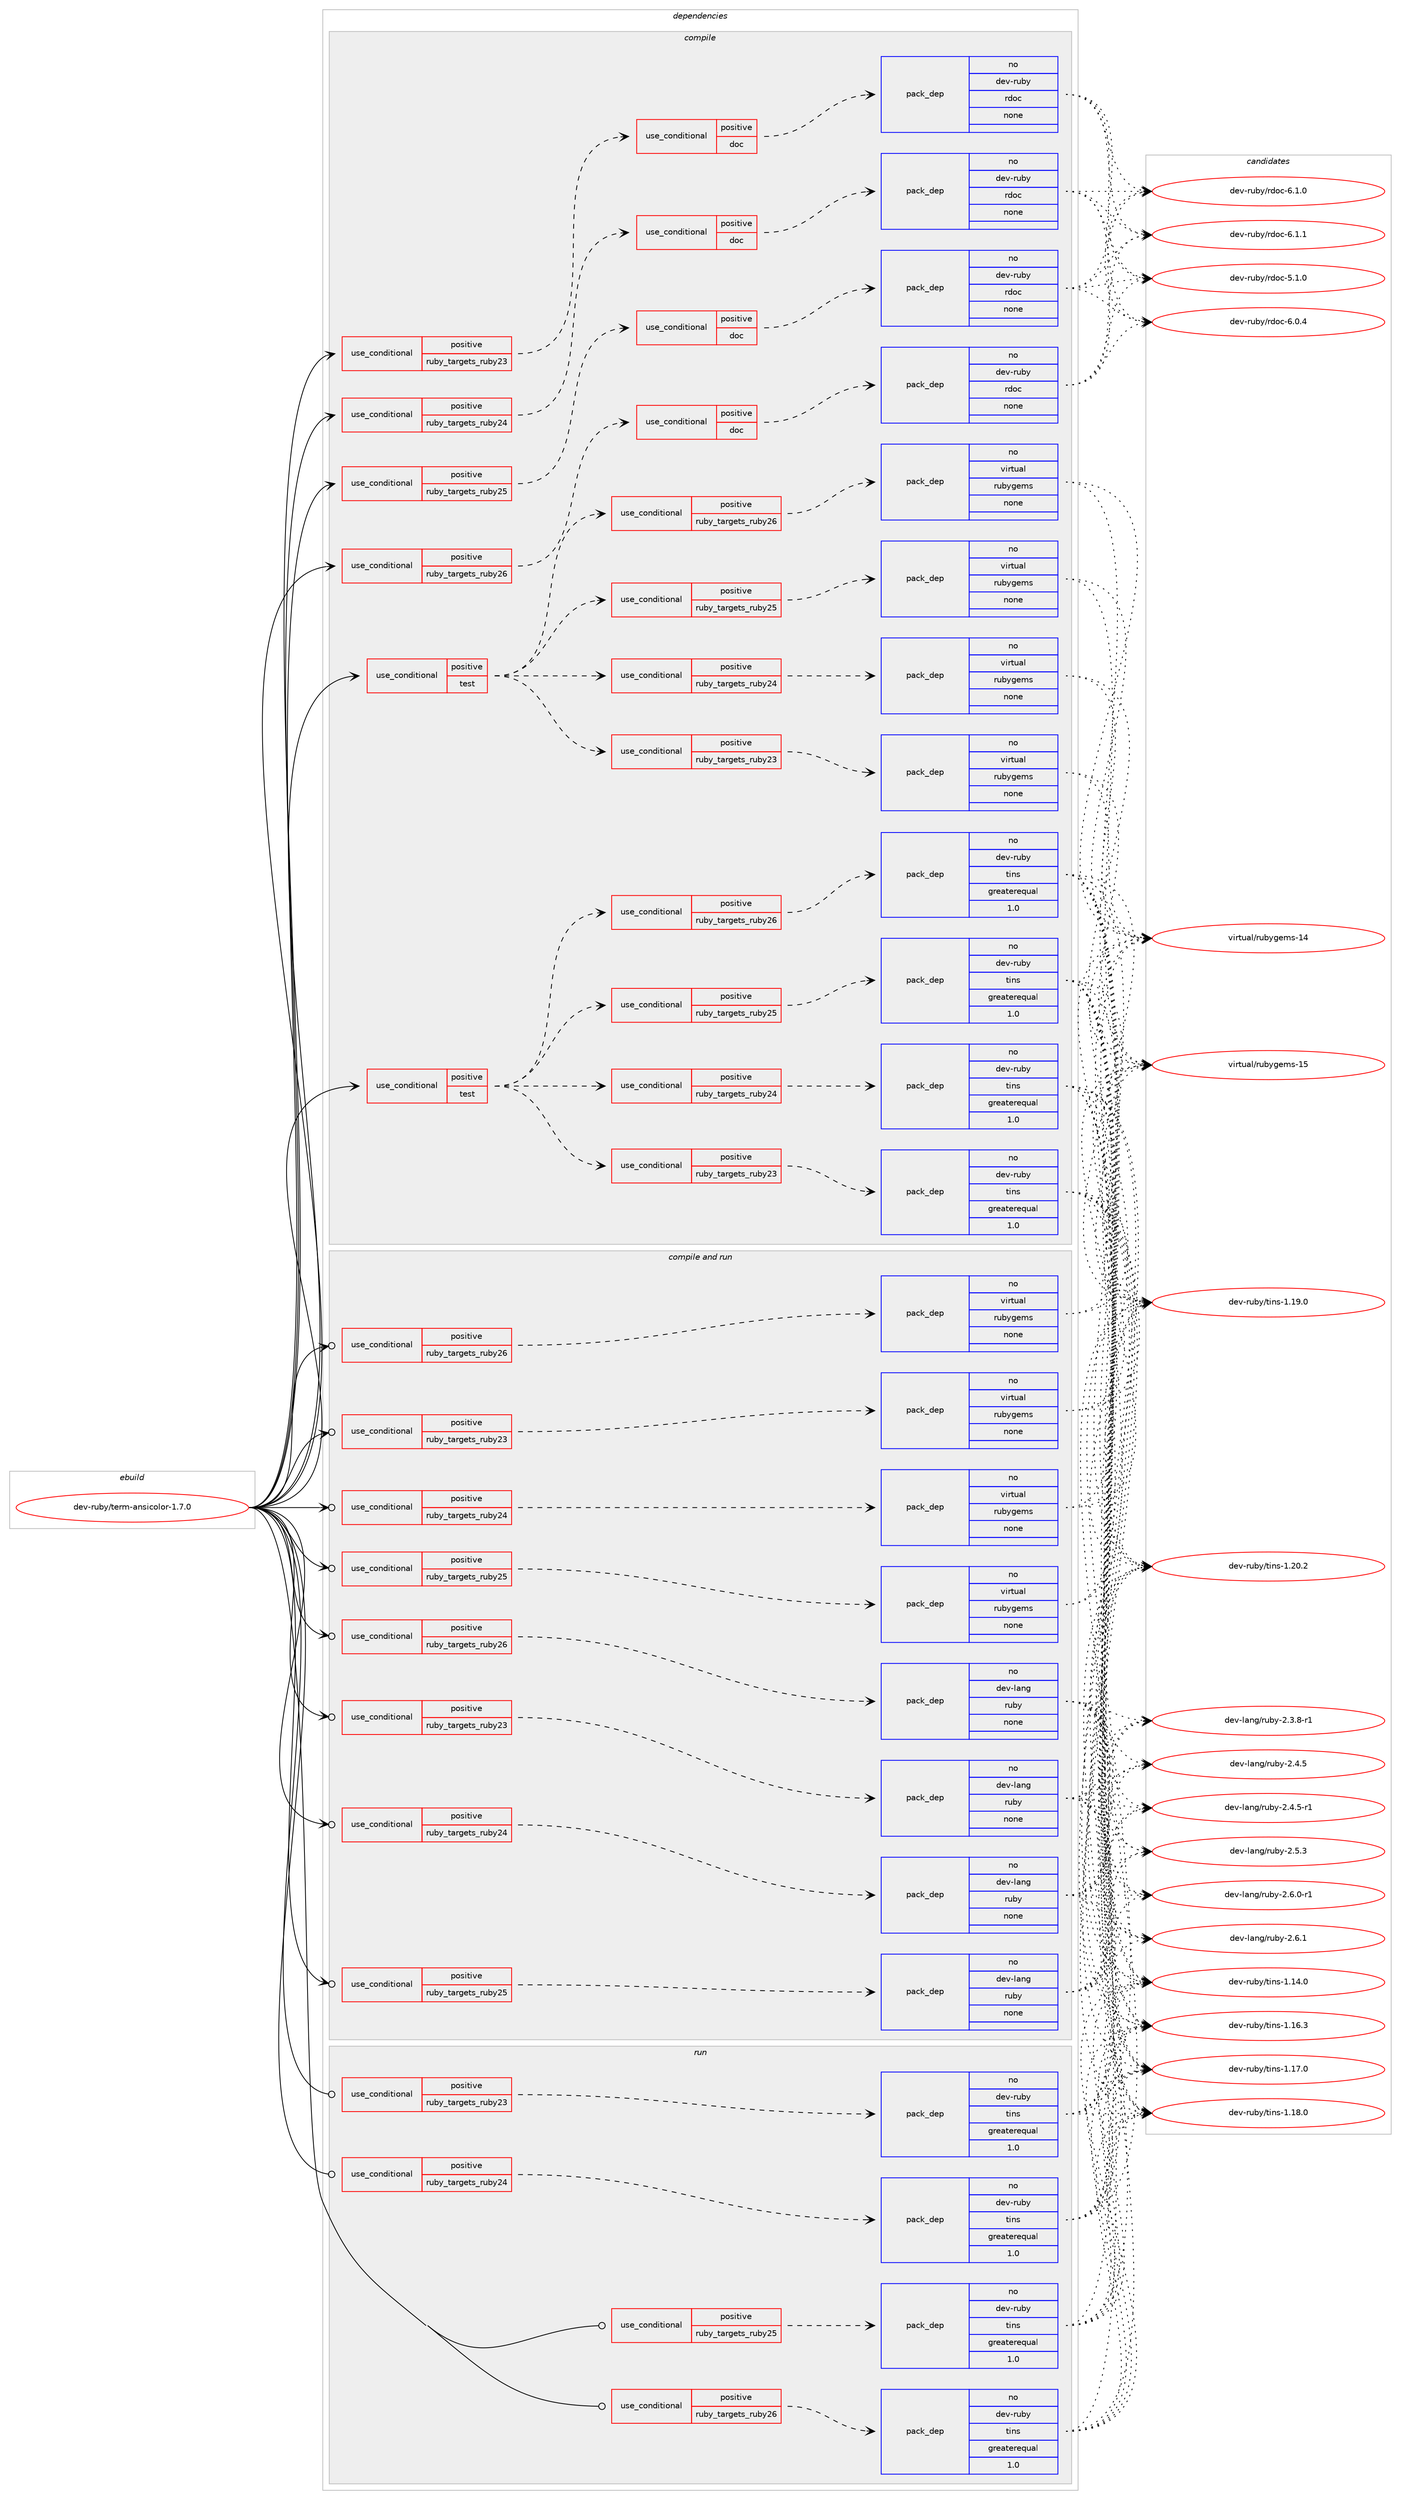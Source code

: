 digraph prolog {

# *************
# Graph options
# *************

newrank=true;
concentrate=true;
compound=true;
graph [rankdir=LR,fontname=Helvetica,fontsize=10,ranksep=1.5];#, ranksep=2.5, nodesep=0.2];
edge  [arrowhead=vee];
node  [fontname=Helvetica,fontsize=10];

# **********
# The ebuild
# **********

subgraph cluster_leftcol {
color=gray;
rank=same;
label=<<i>ebuild</i>>;
id [label="dev-ruby/term-ansicolor-1.7.0", color=red, width=4, href="../dev-ruby/term-ansicolor-1.7.0.svg"];
}

# ****************
# The dependencies
# ****************

subgraph cluster_midcol {
color=gray;
label=<<i>dependencies</i>>;
subgraph cluster_compile {
fillcolor="#eeeeee";
style=filled;
label=<<i>compile</i>>;
subgraph cond419748 {
dependency1532462 [label=<<TABLE BORDER="0" CELLBORDER="1" CELLSPACING="0" CELLPADDING="4"><TR><TD ROWSPAN="3" CELLPADDING="10">use_conditional</TD></TR><TR><TD>positive</TD></TR><TR><TD>ruby_targets_ruby23</TD></TR></TABLE>>, shape=none, color=red];
subgraph cond419749 {
dependency1532463 [label=<<TABLE BORDER="0" CELLBORDER="1" CELLSPACING="0" CELLPADDING="4"><TR><TD ROWSPAN="3" CELLPADDING="10">use_conditional</TD></TR><TR><TD>positive</TD></TR><TR><TD>doc</TD></TR></TABLE>>, shape=none, color=red];
subgraph pack1089198 {
dependency1532464 [label=<<TABLE BORDER="0" CELLBORDER="1" CELLSPACING="0" CELLPADDING="4" WIDTH="220"><TR><TD ROWSPAN="6" CELLPADDING="30">pack_dep</TD></TR><TR><TD WIDTH="110">no</TD></TR><TR><TD>dev-ruby</TD></TR><TR><TD>rdoc</TD></TR><TR><TD>none</TD></TR><TR><TD></TD></TR></TABLE>>, shape=none, color=blue];
}
dependency1532463:e -> dependency1532464:w [weight=20,style="dashed",arrowhead="vee"];
}
dependency1532462:e -> dependency1532463:w [weight=20,style="dashed",arrowhead="vee"];
}
id:e -> dependency1532462:w [weight=20,style="solid",arrowhead="vee"];
subgraph cond419750 {
dependency1532465 [label=<<TABLE BORDER="0" CELLBORDER="1" CELLSPACING="0" CELLPADDING="4"><TR><TD ROWSPAN="3" CELLPADDING="10">use_conditional</TD></TR><TR><TD>positive</TD></TR><TR><TD>ruby_targets_ruby24</TD></TR></TABLE>>, shape=none, color=red];
subgraph cond419751 {
dependency1532466 [label=<<TABLE BORDER="0" CELLBORDER="1" CELLSPACING="0" CELLPADDING="4"><TR><TD ROWSPAN="3" CELLPADDING="10">use_conditional</TD></TR><TR><TD>positive</TD></TR><TR><TD>doc</TD></TR></TABLE>>, shape=none, color=red];
subgraph pack1089199 {
dependency1532467 [label=<<TABLE BORDER="0" CELLBORDER="1" CELLSPACING="0" CELLPADDING="4" WIDTH="220"><TR><TD ROWSPAN="6" CELLPADDING="30">pack_dep</TD></TR><TR><TD WIDTH="110">no</TD></TR><TR><TD>dev-ruby</TD></TR><TR><TD>rdoc</TD></TR><TR><TD>none</TD></TR><TR><TD></TD></TR></TABLE>>, shape=none, color=blue];
}
dependency1532466:e -> dependency1532467:w [weight=20,style="dashed",arrowhead="vee"];
}
dependency1532465:e -> dependency1532466:w [weight=20,style="dashed",arrowhead="vee"];
}
id:e -> dependency1532465:w [weight=20,style="solid",arrowhead="vee"];
subgraph cond419752 {
dependency1532468 [label=<<TABLE BORDER="0" CELLBORDER="1" CELLSPACING="0" CELLPADDING="4"><TR><TD ROWSPAN="3" CELLPADDING="10">use_conditional</TD></TR><TR><TD>positive</TD></TR><TR><TD>ruby_targets_ruby25</TD></TR></TABLE>>, shape=none, color=red];
subgraph cond419753 {
dependency1532469 [label=<<TABLE BORDER="0" CELLBORDER="1" CELLSPACING="0" CELLPADDING="4"><TR><TD ROWSPAN="3" CELLPADDING="10">use_conditional</TD></TR><TR><TD>positive</TD></TR><TR><TD>doc</TD></TR></TABLE>>, shape=none, color=red];
subgraph pack1089200 {
dependency1532470 [label=<<TABLE BORDER="0" CELLBORDER="1" CELLSPACING="0" CELLPADDING="4" WIDTH="220"><TR><TD ROWSPAN="6" CELLPADDING="30">pack_dep</TD></TR><TR><TD WIDTH="110">no</TD></TR><TR><TD>dev-ruby</TD></TR><TR><TD>rdoc</TD></TR><TR><TD>none</TD></TR><TR><TD></TD></TR></TABLE>>, shape=none, color=blue];
}
dependency1532469:e -> dependency1532470:w [weight=20,style="dashed",arrowhead="vee"];
}
dependency1532468:e -> dependency1532469:w [weight=20,style="dashed",arrowhead="vee"];
}
id:e -> dependency1532468:w [weight=20,style="solid",arrowhead="vee"];
subgraph cond419754 {
dependency1532471 [label=<<TABLE BORDER="0" CELLBORDER="1" CELLSPACING="0" CELLPADDING="4"><TR><TD ROWSPAN="3" CELLPADDING="10">use_conditional</TD></TR><TR><TD>positive</TD></TR><TR><TD>ruby_targets_ruby26</TD></TR></TABLE>>, shape=none, color=red];
subgraph cond419755 {
dependency1532472 [label=<<TABLE BORDER="0" CELLBORDER="1" CELLSPACING="0" CELLPADDING="4"><TR><TD ROWSPAN="3" CELLPADDING="10">use_conditional</TD></TR><TR><TD>positive</TD></TR><TR><TD>doc</TD></TR></TABLE>>, shape=none, color=red];
subgraph pack1089201 {
dependency1532473 [label=<<TABLE BORDER="0" CELLBORDER="1" CELLSPACING="0" CELLPADDING="4" WIDTH="220"><TR><TD ROWSPAN="6" CELLPADDING="30">pack_dep</TD></TR><TR><TD WIDTH="110">no</TD></TR><TR><TD>dev-ruby</TD></TR><TR><TD>rdoc</TD></TR><TR><TD>none</TD></TR><TR><TD></TD></TR></TABLE>>, shape=none, color=blue];
}
dependency1532472:e -> dependency1532473:w [weight=20,style="dashed",arrowhead="vee"];
}
dependency1532471:e -> dependency1532472:w [weight=20,style="dashed",arrowhead="vee"];
}
id:e -> dependency1532471:w [weight=20,style="solid",arrowhead="vee"];
subgraph cond419756 {
dependency1532474 [label=<<TABLE BORDER="0" CELLBORDER="1" CELLSPACING="0" CELLPADDING="4"><TR><TD ROWSPAN="3" CELLPADDING="10">use_conditional</TD></TR><TR><TD>positive</TD></TR><TR><TD>test</TD></TR></TABLE>>, shape=none, color=red];
subgraph cond419757 {
dependency1532475 [label=<<TABLE BORDER="0" CELLBORDER="1" CELLSPACING="0" CELLPADDING="4"><TR><TD ROWSPAN="3" CELLPADDING="10">use_conditional</TD></TR><TR><TD>positive</TD></TR><TR><TD>ruby_targets_ruby23</TD></TR></TABLE>>, shape=none, color=red];
subgraph pack1089202 {
dependency1532476 [label=<<TABLE BORDER="0" CELLBORDER="1" CELLSPACING="0" CELLPADDING="4" WIDTH="220"><TR><TD ROWSPAN="6" CELLPADDING="30">pack_dep</TD></TR><TR><TD WIDTH="110">no</TD></TR><TR><TD>dev-ruby</TD></TR><TR><TD>tins</TD></TR><TR><TD>greaterequal</TD></TR><TR><TD>1.0</TD></TR></TABLE>>, shape=none, color=blue];
}
dependency1532475:e -> dependency1532476:w [weight=20,style="dashed",arrowhead="vee"];
}
dependency1532474:e -> dependency1532475:w [weight=20,style="dashed",arrowhead="vee"];
subgraph cond419758 {
dependency1532477 [label=<<TABLE BORDER="0" CELLBORDER="1" CELLSPACING="0" CELLPADDING="4"><TR><TD ROWSPAN="3" CELLPADDING="10">use_conditional</TD></TR><TR><TD>positive</TD></TR><TR><TD>ruby_targets_ruby24</TD></TR></TABLE>>, shape=none, color=red];
subgraph pack1089203 {
dependency1532478 [label=<<TABLE BORDER="0" CELLBORDER="1" CELLSPACING="0" CELLPADDING="4" WIDTH="220"><TR><TD ROWSPAN="6" CELLPADDING="30">pack_dep</TD></TR><TR><TD WIDTH="110">no</TD></TR><TR><TD>dev-ruby</TD></TR><TR><TD>tins</TD></TR><TR><TD>greaterequal</TD></TR><TR><TD>1.0</TD></TR></TABLE>>, shape=none, color=blue];
}
dependency1532477:e -> dependency1532478:w [weight=20,style="dashed",arrowhead="vee"];
}
dependency1532474:e -> dependency1532477:w [weight=20,style="dashed",arrowhead="vee"];
subgraph cond419759 {
dependency1532479 [label=<<TABLE BORDER="0" CELLBORDER="1" CELLSPACING="0" CELLPADDING="4"><TR><TD ROWSPAN="3" CELLPADDING="10">use_conditional</TD></TR><TR><TD>positive</TD></TR><TR><TD>ruby_targets_ruby25</TD></TR></TABLE>>, shape=none, color=red];
subgraph pack1089204 {
dependency1532480 [label=<<TABLE BORDER="0" CELLBORDER="1" CELLSPACING="0" CELLPADDING="4" WIDTH="220"><TR><TD ROWSPAN="6" CELLPADDING="30">pack_dep</TD></TR><TR><TD WIDTH="110">no</TD></TR><TR><TD>dev-ruby</TD></TR><TR><TD>tins</TD></TR><TR><TD>greaterequal</TD></TR><TR><TD>1.0</TD></TR></TABLE>>, shape=none, color=blue];
}
dependency1532479:e -> dependency1532480:w [weight=20,style="dashed",arrowhead="vee"];
}
dependency1532474:e -> dependency1532479:w [weight=20,style="dashed",arrowhead="vee"];
subgraph cond419760 {
dependency1532481 [label=<<TABLE BORDER="0" CELLBORDER="1" CELLSPACING="0" CELLPADDING="4"><TR><TD ROWSPAN="3" CELLPADDING="10">use_conditional</TD></TR><TR><TD>positive</TD></TR><TR><TD>ruby_targets_ruby26</TD></TR></TABLE>>, shape=none, color=red];
subgraph pack1089205 {
dependency1532482 [label=<<TABLE BORDER="0" CELLBORDER="1" CELLSPACING="0" CELLPADDING="4" WIDTH="220"><TR><TD ROWSPAN="6" CELLPADDING="30">pack_dep</TD></TR><TR><TD WIDTH="110">no</TD></TR><TR><TD>dev-ruby</TD></TR><TR><TD>tins</TD></TR><TR><TD>greaterequal</TD></TR><TR><TD>1.0</TD></TR></TABLE>>, shape=none, color=blue];
}
dependency1532481:e -> dependency1532482:w [weight=20,style="dashed",arrowhead="vee"];
}
dependency1532474:e -> dependency1532481:w [weight=20,style="dashed",arrowhead="vee"];
}
id:e -> dependency1532474:w [weight=20,style="solid",arrowhead="vee"];
subgraph cond419761 {
dependency1532483 [label=<<TABLE BORDER="0" CELLBORDER="1" CELLSPACING="0" CELLPADDING="4"><TR><TD ROWSPAN="3" CELLPADDING="10">use_conditional</TD></TR><TR><TD>positive</TD></TR><TR><TD>test</TD></TR></TABLE>>, shape=none, color=red];
subgraph cond419762 {
dependency1532484 [label=<<TABLE BORDER="0" CELLBORDER="1" CELLSPACING="0" CELLPADDING="4"><TR><TD ROWSPAN="3" CELLPADDING="10">use_conditional</TD></TR><TR><TD>positive</TD></TR><TR><TD>ruby_targets_ruby23</TD></TR></TABLE>>, shape=none, color=red];
subgraph pack1089206 {
dependency1532485 [label=<<TABLE BORDER="0" CELLBORDER="1" CELLSPACING="0" CELLPADDING="4" WIDTH="220"><TR><TD ROWSPAN="6" CELLPADDING="30">pack_dep</TD></TR><TR><TD WIDTH="110">no</TD></TR><TR><TD>virtual</TD></TR><TR><TD>rubygems</TD></TR><TR><TD>none</TD></TR><TR><TD></TD></TR></TABLE>>, shape=none, color=blue];
}
dependency1532484:e -> dependency1532485:w [weight=20,style="dashed",arrowhead="vee"];
}
dependency1532483:e -> dependency1532484:w [weight=20,style="dashed",arrowhead="vee"];
subgraph cond419763 {
dependency1532486 [label=<<TABLE BORDER="0" CELLBORDER="1" CELLSPACING="0" CELLPADDING="4"><TR><TD ROWSPAN="3" CELLPADDING="10">use_conditional</TD></TR><TR><TD>positive</TD></TR><TR><TD>ruby_targets_ruby24</TD></TR></TABLE>>, shape=none, color=red];
subgraph pack1089207 {
dependency1532487 [label=<<TABLE BORDER="0" CELLBORDER="1" CELLSPACING="0" CELLPADDING="4" WIDTH="220"><TR><TD ROWSPAN="6" CELLPADDING="30">pack_dep</TD></TR><TR><TD WIDTH="110">no</TD></TR><TR><TD>virtual</TD></TR><TR><TD>rubygems</TD></TR><TR><TD>none</TD></TR><TR><TD></TD></TR></TABLE>>, shape=none, color=blue];
}
dependency1532486:e -> dependency1532487:w [weight=20,style="dashed",arrowhead="vee"];
}
dependency1532483:e -> dependency1532486:w [weight=20,style="dashed",arrowhead="vee"];
subgraph cond419764 {
dependency1532488 [label=<<TABLE BORDER="0" CELLBORDER="1" CELLSPACING="0" CELLPADDING="4"><TR><TD ROWSPAN="3" CELLPADDING="10">use_conditional</TD></TR><TR><TD>positive</TD></TR><TR><TD>ruby_targets_ruby25</TD></TR></TABLE>>, shape=none, color=red];
subgraph pack1089208 {
dependency1532489 [label=<<TABLE BORDER="0" CELLBORDER="1" CELLSPACING="0" CELLPADDING="4" WIDTH="220"><TR><TD ROWSPAN="6" CELLPADDING="30">pack_dep</TD></TR><TR><TD WIDTH="110">no</TD></TR><TR><TD>virtual</TD></TR><TR><TD>rubygems</TD></TR><TR><TD>none</TD></TR><TR><TD></TD></TR></TABLE>>, shape=none, color=blue];
}
dependency1532488:e -> dependency1532489:w [weight=20,style="dashed",arrowhead="vee"];
}
dependency1532483:e -> dependency1532488:w [weight=20,style="dashed",arrowhead="vee"];
subgraph cond419765 {
dependency1532490 [label=<<TABLE BORDER="0" CELLBORDER="1" CELLSPACING="0" CELLPADDING="4"><TR><TD ROWSPAN="3" CELLPADDING="10">use_conditional</TD></TR><TR><TD>positive</TD></TR><TR><TD>ruby_targets_ruby26</TD></TR></TABLE>>, shape=none, color=red];
subgraph pack1089209 {
dependency1532491 [label=<<TABLE BORDER="0" CELLBORDER="1" CELLSPACING="0" CELLPADDING="4" WIDTH="220"><TR><TD ROWSPAN="6" CELLPADDING="30">pack_dep</TD></TR><TR><TD WIDTH="110">no</TD></TR><TR><TD>virtual</TD></TR><TR><TD>rubygems</TD></TR><TR><TD>none</TD></TR><TR><TD></TD></TR></TABLE>>, shape=none, color=blue];
}
dependency1532490:e -> dependency1532491:w [weight=20,style="dashed",arrowhead="vee"];
}
dependency1532483:e -> dependency1532490:w [weight=20,style="dashed",arrowhead="vee"];
}
id:e -> dependency1532483:w [weight=20,style="solid",arrowhead="vee"];
}
subgraph cluster_compileandrun {
fillcolor="#eeeeee";
style=filled;
label=<<i>compile and run</i>>;
subgraph cond419766 {
dependency1532492 [label=<<TABLE BORDER="0" CELLBORDER="1" CELLSPACING="0" CELLPADDING="4"><TR><TD ROWSPAN="3" CELLPADDING="10">use_conditional</TD></TR><TR><TD>positive</TD></TR><TR><TD>ruby_targets_ruby23</TD></TR></TABLE>>, shape=none, color=red];
subgraph pack1089210 {
dependency1532493 [label=<<TABLE BORDER="0" CELLBORDER="1" CELLSPACING="0" CELLPADDING="4" WIDTH="220"><TR><TD ROWSPAN="6" CELLPADDING="30">pack_dep</TD></TR><TR><TD WIDTH="110">no</TD></TR><TR><TD>dev-lang</TD></TR><TR><TD>ruby</TD></TR><TR><TD>none</TD></TR><TR><TD></TD></TR></TABLE>>, shape=none, color=blue];
}
dependency1532492:e -> dependency1532493:w [weight=20,style="dashed",arrowhead="vee"];
}
id:e -> dependency1532492:w [weight=20,style="solid",arrowhead="odotvee"];
subgraph cond419767 {
dependency1532494 [label=<<TABLE BORDER="0" CELLBORDER="1" CELLSPACING="0" CELLPADDING="4"><TR><TD ROWSPAN="3" CELLPADDING="10">use_conditional</TD></TR><TR><TD>positive</TD></TR><TR><TD>ruby_targets_ruby23</TD></TR></TABLE>>, shape=none, color=red];
subgraph pack1089211 {
dependency1532495 [label=<<TABLE BORDER="0" CELLBORDER="1" CELLSPACING="0" CELLPADDING="4" WIDTH="220"><TR><TD ROWSPAN="6" CELLPADDING="30">pack_dep</TD></TR><TR><TD WIDTH="110">no</TD></TR><TR><TD>virtual</TD></TR><TR><TD>rubygems</TD></TR><TR><TD>none</TD></TR><TR><TD></TD></TR></TABLE>>, shape=none, color=blue];
}
dependency1532494:e -> dependency1532495:w [weight=20,style="dashed",arrowhead="vee"];
}
id:e -> dependency1532494:w [weight=20,style="solid",arrowhead="odotvee"];
subgraph cond419768 {
dependency1532496 [label=<<TABLE BORDER="0" CELLBORDER="1" CELLSPACING="0" CELLPADDING="4"><TR><TD ROWSPAN="3" CELLPADDING="10">use_conditional</TD></TR><TR><TD>positive</TD></TR><TR><TD>ruby_targets_ruby24</TD></TR></TABLE>>, shape=none, color=red];
subgraph pack1089212 {
dependency1532497 [label=<<TABLE BORDER="0" CELLBORDER="1" CELLSPACING="0" CELLPADDING="4" WIDTH="220"><TR><TD ROWSPAN="6" CELLPADDING="30">pack_dep</TD></TR><TR><TD WIDTH="110">no</TD></TR><TR><TD>dev-lang</TD></TR><TR><TD>ruby</TD></TR><TR><TD>none</TD></TR><TR><TD></TD></TR></TABLE>>, shape=none, color=blue];
}
dependency1532496:e -> dependency1532497:w [weight=20,style="dashed",arrowhead="vee"];
}
id:e -> dependency1532496:w [weight=20,style="solid",arrowhead="odotvee"];
subgraph cond419769 {
dependency1532498 [label=<<TABLE BORDER="0" CELLBORDER="1" CELLSPACING="0" CELLPADDING="4"><TR><TD ROWSPAN="3" CELLPADDING="10">use_conditional</TD></TR><TR><TD>positive</TD></TR><TR><TD>ruby_targets_ruby24</TD></TR></TABLE>>, shape=none, color=red];
subgraph pack1089213 {
dependency1532499 [label=<<TABLE BORDER="0" CELLBORDER="1" CELLSPACING="0" CELLPADDING="4" WIDTH="220"><TR><TD ROWSPAN="6" CELLPADDING="30">pack_dep</TD></TR><TR><TD WIDTH="110">no</TD></TR><TR><TD>virtual</TD></TR><TR><TD>rubygems</TD></TR><TR><TD>none</TD></TR><TR><TD></TD></TR></TABLE>>, shape=none, color=blue];
}
dependency1532498:e -> dependency1532499:w [weight=20,style="dashed",arrowhead="vee"];
}
id:e -> dependency1532498:w [weight=20,style="solid",arrowhead="odotvee"];
subgraph cond419770 {
dependency1532500 [label=<<TABLE BORDER="0" CELLBORDER="1" CELLSPACING="0" CELLPADDING="4"><TR><TD ROWSPAN="3" CELLPADDING="10">use_conditional</TD></TR><TR><TD>positive</TD></TR><TR><TD>ruby_targets_ruby25</TD></TR></TABLE>>, shape=none, color=red];
subgraph pack1089214 {
dependency1532501 [label=<<TABLE BORDER="0" CELLBORDER="1" CELLSPACING="0" CELLPADDING="4" WIDTH="220"><TR><TD ROWSPAN="6" CELLPADDING="30">pack_dep</TD></TR><TR><TD WIDTH="110">no</TD></TR><TR><TD>dev-lang</TD></TR><TR><TD>ruby</TD></TR><TR><TD>none</TD></TR><TR><TD></TD></TR></TABLE>>, shape=none, color=blue];
}
dependency1532500:e -> dependency1532501:w [weight=20,style="dashed",arrowhead="vee"];
}
id:e -> dependency1532500:w [weight=20,style="solid",arrowhead="odotvee"];
subgraph cond419771 {
dependency1532502 [label=<<TABLE BORDER="0" CELLBORDER="1" CELLSPACING="0" CELLPADDING="4"><TR><TD ROWSPAN="3" CELLPADDING="10">use_conditional</TD></TR><TR><TD>positive</TD></TR><TR><TD>ruby_targets_ruby25</TD></TR></TABLE>>, shape=none, color=red];
subgraph pack1089215 {
dependency1532503 [label=<<TABLE BORDER="0" CELLBORDER="1" CELLSPACING="0" CELLPADDING="4" WIDTH="220"><TR><TD ROWSPAN="6" CELLPADDING="30">pack_dep</TD></TR><TR><TD WIDTH="110">no</TD></TR><TR><TD>virtual</TD></TR><TR><TD>rubygems</TD></TR><TR><TD>none</TD></TR><TR><TD></TD></TR></TABLE>>, shape=none, color=blue];
}
dependency1532502:e -> dependency1532503:w [weight=20,style="dashed",arrowhead="vee"];
}
id:e -> dependency1532502:w [weight=20,style="solid",arrowhead="odotvee"];
subgraph cond419772 {
dependency1532504 [label=<<TABLE BORDER="0" CELLBORDER="1" CELLSPACING="0" CELLPADDING="4"><TR><TD ROWSPAN="3" CELLPADDING="10">use_conditional</TD></TR><TR><TD>positive</TD></TR><TR><TD>ruby_targets_ruby26</TD></TR></TABLE>>, shape=none, color=red];
subgraph pack1089216 {
dependency1532505 [label=<<TABLE BORDER="0" CELLBORDER="1" CELLSPACING="0" CELLPADDING="4" WIDTH="220"><TR><TD ROWSPAN="6" CELLPADDING="30">pack_dep</TD></TR><TR><TD WIDTH="110">no</TD></TR><TR><TD>dev-lang</TD></TR><TR><TD>ruby</TD></TR><TR><TD>none</TD></TR><TR><TD></TD></TR></TABLE>>, shape=none, color=blue];
}
dependency1532504:e -> dependency1532505:w [weight=20,style="dashed",arrowhead="vee"];
}
id:e -> dependency1532504:w [weight=20,style="solid",arrowhead="odotvee"];
subgraph cond419773 {
dependency1532506 [label=<<TABLE BORDER="0" CELLBORDER="1" CELLSPACING="0" CELLPADDING="4"><TR><TD ROWSPAN="3" CELLPADDING="10">use_conditional</TD></TR><TR><TD>positive</TD></TR><TR><TD>ruby_targets_ruby26</TD></TR></TABLE>>, shape=none, color=red];
subgraph pack1089217 {
dependency1532507 [label=<<TABLE BORDER="0" CELLBORDER="1" CELLSPACING="0" CELLPADDING="4" WIDTH="220"><TR><TD ROWSPAN="6" CELLPADDING="30">pack_dep</TD></TR><TR><TD WIDTH="110">no</TD></TR><TR><TD>virtual</TD></TR><TR><TD>rubygems</TD></TR><TR><TD>none</TD></TR><TR><TD></TD></TR></TABLE>>, shape=none, color=blue];
}
dependency1532506:e -> dependency1532507:w [weight=20,style="dashed",arrowhead="vee"];
}
id:e -> dependency1532506:w [weight=20,style="solid",arrowhead="odotvee"];
}
subgraph cluster_run {
fillcolor="#eeeeee";
style=filled;
label=<<i>run</i>>;
subgraph cond419774 {
dependency1532508 [label=<<TABLE BORDER="0" CELLBORDER="1" CELLSPACING="0" CELLPADDING="4"><TR><TD ROWSPAN="3" CELLPADDING="10">use_conditional</TD></TR><TR><TD>positive</TD></TR><TR><TD>ruby_targets_ruby23</TD></TR></TABLE>>, shape=none, color=red];
subgraph pack1089218 {
dependency1532509 [label=<<TABLE BORDER="0" CELLBORDER="1" CELLSPACING="0" CELLPADDING="4" WIDTH="220"><TR><TD ROWSPAN="6" CELLPADDING="30">pack_dep</TD></TR><TR><TD WIDTH="110">no</TD></TR><TR><TD>dev-ruby</TD></TR><TR><TD>tins</TD></TR><TR><TD>greaterequal</TD></TR><TR><TD>1.0</TD></TR></TABLE>>, shape=none, color=blue];
}
dependency1532508:e -> dependency1532509:w [weight=20,style="dashed",arrowhead="vee"];
}
id:e -> dependency1532508:w [weight=20,style="solid",arrowhead="odot"];
subgraph cond419775 {
dependency1532510 [label=<<TABLE BORDER="0" CELLBORDER="1" CELLSPACING="0" CELLPADDING="4"><TR><TD ROWSPAN="3" CELLPADDING="10">use_conditional</TD></TR><TR><TD>positive</TD></TR><TR><TD>ruby_targets_ruby24</TD></TR></TABLE>>, shape=none, color=red];
subgraph pack1089219 {
dependency1532511 [label=<<TABLE BORDER="0" CELLBORDER="1" CELLSPACING="0" CELLPADDING="4" WIDTH="220"><TR><TD ROWSPAN="6" CELLPADDING="30">pack_dep</TD></TR><TR><TD WIDTH="110">no</TD></TR><TR><TD>dev-ruby</TD></TR><TR><TD>tins</TD></TR><TR><TD>greaterequal</TD></TR><TR><TD>1.0</TD></TR></TABLE>>, shape=none, color=blue];
}
dependency1532510:e -> dependency1532511:w [weight=20,style="dashed",arrowhead="vee"];
}
id:e -> dependency1532510:w [weight=20,style="solid",arrowhead="odot"];
subgraph cond419776 {
dependency1532512 [label=<<TABLE BORDER="0" CELLBORDER="1" CELLSPACING="0" CELLPADDING="4"><TR><TD ROWSPAN="3" CELLPADDING="10">use_conditional</TD></TR><TR><TD>positive</TD></TR><TR><TD>ruby_targets_ruby25</TD></TR></TABLE>>, shape=none, color=red];
subgraph pack1089220 {
dependency1532513 [label=<<TABLE BORDER="0" CELLBORDER="1" CELLSPACING="0" CELLPADDING="4" WIDTH="220"><TR><TD ROWSPAN="6" CELLPADDING="30">pack_dep</TD></TR><TR><TD WIDTH="110">no</TD></TR><TR><TD>dev-ruby</TD></TR><TR><TD>tins</TD></TR><TR><TD>greaterequal</TD></TR><TR><TD>1.0</TD></TR></TABLE>>, shape=none, color=blue];
}
dependency1532512:e -> dependency1532513:w [weight=20,style="dashed",arrowhead="vee"];
}
id:e -> dependency1532512:w [weight=20,style="solid",arrowhead="odot"];
subgraph cond419777 {
dependency1532514 [label=<<TABLE BORDER="0" CELLBORDER="1" CELLSPACING="0" CELLPADDING="4"><TR><TD ROWSPAN="3" CELLPADDING="10">use_conditional</TD></TR><TR><TD>positive</TD></TR><TR><TD>ruby_targets_ruby26</TD></TR></TABLE>>, shape=none, color=red];
subgraph pack1089221 {
dependency1532515 [label=<<TABLE BORDER="0" CELLBORDER="1" CELLSPACING="0" CELLPADDING="4" WIDTH="220"><TR><TD ROWSPAN="6" CELLPADDING="30">pack_dep</TD></TR><TR><TD WIDTH="110">no</TD></TR><TR><TD>dev-ruby</TD></TR><TR><TD>tins</TD></TR><TR><TD>greaterequal</TD></TR><TR><TD>1.0</TD></TR></TABLE>>, shape=none, color=blue];
}
dependency1532514:e -> dependency1532515:w [weight=20,style="dashed",arrowhead="vee"];
}
id:e -> dependency1532514:w [weight=20,style="solid",arrowhead="odot"];
}
}

# **************
# The candidates
# **************

subgraph cluster_choices {
rank=same;
color=gray;
label=<<i>candidates</i>>;

subgraph choice1089198 {
color=black;
nodesep=1;
choice10010111845114117981214711410011199455346494648 [label="dev-ruby/rdoc-5.1.0", color=red, width=4,href="../dev-ruby/rdoc-5.1.0.svg"];
choice10010111845114117981214711410011199455446484652 [label="dev-ruby/rdoc-6.0.4", color=red, width=4,href="../dev-ruby/rdoc-6.0.4.svg"];
choice10010111845114117981214711410011199455446494648 [label="dev-ruby/rdoc-6.1.0", color=red, width=4,href="../dev-ruby/rdoc-6.1.0.svg"];
choice10010111845114117981214711410011199455446494649 [label="dev-ruby/rdoc-6.1.1", color=red, width=4,href="../dev-ruby/rdoc-6.1.1.svg"];
dependency1532464:e -> choice10010111845114117981214711410011199455346494648:w [style=dotted,weight="100"];
dependency1532464:e -> choice10010111845114117981214711410011199455446484652:w [style=dotted,weight="100"];
dependency1532464:e -> choice10010111845114117981214711410011199455446494648:w [style=dotted,weight="100"];
dependency1532464:e -> choice10010111845114117981214711410011199455446494649:w [style=dotted,weight="100"];
}
subgraph choice1089199 {
color=black;
nodesep=1;
choice10010111845114117981214711410011199455346494648 [label="dev-ruby/rdoc-5.1.0", color=red, width=4,href="../dev-ruby/rdoc-5.1.0.svg"];
choice10010111845114117981214711410011199455446484652 [label="dev-ruby/rdoc-6.0.4", color=red, width=4,href="../dev-ruby/rdoc-6.0.4.svg"];
choice10010111845114117981214711410011199455446494648 [label="dev-ruby/rdoc-6.1.0", color=red, width=4,href="../dev-ruby/rdoc-6.1.0.svg"];
choice10010111845114117981214711410011199455446494649 [label="dev-ruby/rdoc-6.1.1", color=red, width=4,href="../dev-ruby/rdoc-6.1.1.svg"];
dependency1532467:e -> choice10010111845114117981214711410011199455346494648:w [style=dotted,weight="100"];
dependency1532467:e -> choice10010111845114117981214711410011199455446484652:w [style=dotted,weight="100"];
dependency1532467:e -> choice10010111845114117981214711410011199455446494648:w [style=dotted,weight="100"];
dependency1532467:e -> choice10010111845114117981214711410011199455446494649:w [style=dotted,weight="100"];
}
subgraph choice1089200 {
color=black;
nodesep=1;
choice10010111845114117981214711410011199455346494648 [label="dev-ruby/rdoc-5.1.0", color=red, width=4,href="../dev-ruby/rdoc-5.1.0.svg"];
choice10010111845114117981214711410011199455446484652 [label="dev-ruby/rdoc-6.0.4", color=red, width=4,href="../dev-ruby/rdoc-6.0.4.svg"];
choice10010111845114117981214711410011199455446494648 [label="dev-ruby/rdoc-6.1.0", color=red, width=4,href="../dev-ruby/rdoc-6.1.0.svg"];
choice10010111845114117981214711410011199455446494649 [label="dev-ruby/rdoc-6.1.1", color=red, width=4,href="../dev-ruby/rdoc-6.1.1.svg"];
dependency1532470:e -> choice10010111845114117981214711410011199455346494648:w [style=dotted,weight="100"];
dependency1532470:e -> choice10010111845114117981214711410011199455446484652:w [style=dotted,weight="100"];
dependency1532470:e -> choice10010111845114117981214711410011199455446494648:w [style=dotted,weight="100"];
dependency1532470:e -> choice10010111845114117981214711410011199455446494649:w [style=dotted,weight="100"];
}
subgraph choice1089201 {
color=black;
nodesep=1;
choice10010111845114117981214711410011199455346494648 [label="dev-ruby/rdoc-5.1.0", color=red, width=4,href="../dev-ruby/rdoc-5.1.0.svg"];
choice10010111845114117981214711410011199455446484652 [label="dev-ruby/rdoc-6.0.4", color=red, width=4,href="../dev-ruby/rdoc-6.0.4.svg"];
choice10010111845114117981214711410011199455446494648 [label="dev-ruby/rdoc-6.1.0", color=red, width=4,href="../dev-ruby/rdoc-6.1.0.svg"];
choice10010111845114117981214711410011199455446494649 [label="dev-ruby/rdoc-6.1.1", color=red, width=4,href="../dev-ruby/rdoc-6.1.1.svg"];
dependency1532473:e -> choice10010111845114117981214711410011199455346494648:w [style=dotted,weight="100"];
dependency1532473:e -> choice10010111845114117981214711410011199455446484652:w [style=dotted,weight="100"];
dependency1532473:e -> choice10010111845114117981214711410011199455446494648:w [style=dotted,weight="100"];
dependency1532473:e -> choice10010111845114117981214711410011199455446494649:w [style=dotted,weight="100"];
}
subgraph choice1089202 {
color=black;
nodesep=1;
choice10010111845114117981214711610511011545494649524648 [label="dev-ruby/tins-1.14.0", color=red, width=4,href="../dev-ruby/tins-1.14.0.svg"];
choice10010111845114117981214711610511011545494649544651 [label="dev-ruby/tins-1.16.3", color=red, width=4,href="../dev-ruby/tins-1.16.3.svg"];
choice10010111845114117981214711610511011545494649554648 [label="dev-ruby/tins-1.17.0", color=red, width=4,href="../dev-ruby/tins-1.17.0.svg"];
choice10010111845114117981214711610511011545494649564648 [label="dev-ruby/tins-1.18.0", color=red, width=4,href="../dev-ruby/tins-1.18.0.svg"];
choice10010111845114117981214711610511011545494649574648 [label="dev-ruby/tins-1.19.0", color=red, width=4,href="../dev-ruby/tins-1.19.0.svg"];
choice10010111845114117981214711610511011545494650484650 [label="dev-ruby/tins-1.20.2", color=red, width=4,href="../dev-ruby/tins-1.20.2.svg"];
dependency1532476:e -> choice10010111845114117981214711610511011545494649524648:w [style=dotted,weight="100"];
dependency1532476:e -> choice10010111845114117981214711610511011545494649544651:w [style=dotted,weight="100"];
dependency1532476:e -> choice10010111845114117981214711610511011545494649554648:w [style=dotted,weight="100"];
dependency1532476:e -> choice10010111845114117981214711610511011545494649564648:w [style=dotted,weight="100"];
dependency1532476:e -> choice10010111845114117981214711610511011545494649574648:w [style=dotted,weight="100"];
dependency1532476:e -> choice10010111845114117981214711610511011545494650484650:w [style=dotted,weight="100"];
}
subgraph choice1089203 {
color=black;
nodesep=1;
choice10010111845114117981214711610511011545494649524648 [label="dev-ruby/tins-1.14.0", color=red, width=4,href="../dev-ruby/tins-1.14.0.svg"];
choice10010111845114117981214711610511011545494649544651 [label="dev-ruby/tins-1.16.3", color=red, width=4,href="../dev-ruby/tins-1.16.3.svg"];
choice10010111845114117981214711610511011545494649554648 [label="dev-ruby/tins-1.17.0", color=red, width=4,href="../dev-ruby/tins-1.17.0.svg"];
choice10010111845114117981214711610511011545494649564648 [label="dev-ruby/tins-1.18.0", color=red, width=4,href="../dev-ruby/tins-1.18.0.svg"];
choice10010111845114117981214711610511011545494649574648 [label="dev-ruby/tins-1.19.0", color=red, width=4,href="../dev-ruby/tins-1.19.0.svg"];
choice10010111845114117981214711610511011545494650484650 [label="dev-ruby/tins-1.20.2", color=red, width=4,href="../dev-ruby/tins-1.20.2.svg"];
dependency1532478:e -> choice10010111845114117981214711610511011545494649524648:w [style=dotted,weight="100"];
dependency1532478:e -> choice10010111845114117981214711610511011545494649544651:w [style=dotted,weight="100"];
dependency1532478:e -> choice10010111845114117981214711610511011545494649554648:w [style=dotted,weight="100"];
dependency1532478:e -> choice10010111845114117981214711610511011545494649564648:w [style=dotted,weight="100"];
dependency1532478:e -> choice10010111845114117981214711610511011545494649574648:w [style=dotted,weight="100"];
dependency1532478:e -> choice10010111845114117981214711610511011545494650484650:w [style=dotted,weight="100"];
}
subgraph choice1089204 {
color=black;
nodesep=1;
choice10010111845114117981214711610511011545494649524648 [label="dev-ruby/tins-1.14.0", color=red, width=4,href="../dev-ruby/tins-1.14.0.svg"];
choice10010111845114117981214711610511011545494649544651 [label="dev-ruby/tins-1.16.3", color=red, width=4,href="../dev-ruby/tins-1.16.3.svg"];
choice10010111845114117981214711610511011545494649554648 [label="dev-ruby/tins-1.17.0", color=red, width=4,href="../dev-ruby/tins-1.17.0.svg"];
choice10010111845114117981214711610511011545494649564648 [label="dev-ruby/tins-1.18.0", color=red, width=4,href="../dev-ruby/tins-1.18.0.svg"];
choice10010111845114117981214711610511011545494649574648 [label="dev-ruby/tins-1.19.0", color=red, width=4,href="../dev-ruby/tins-1.19.0.svg"];
choice10010111845114117981214711610511011545494650484650 [label="dev-ruby/tins-1.20.2", color=red, width=4,href="../dev-ruby/tins-1.20.2.svg"];
dependency1532480:e -> choice10010111845114117981214711610511011545494649524648:w [style=dotted,weight="100"];
dependency1532480:e -> choice10010111845114117981214711610511011545494649544651:w [style=dotted,weight="100"];
dependency1532480:e -> choice10010111845114117981214711610511011545494649554648:w [style=dotted,weight="100"];
dependency1532480:e -> choice10010111845114117981214711610511011545494649564648:w [style=dotted,weight="100"];
dependency1532480:e -> choice10010111845114117981214711610511011545494649574648:w [style=dotted,weight="100"];
dependency1532480:e -> choice10010111845114117981214711610511011545494650484650:w [style=dotted,weight="100"];
}
subgraph choice1089205 {
color=black;
nodesep=1;
choice10010111845114117981214711610511011545494649524648 [label="dev-ruby/tins-1.14.0", color=red, width=4,href="../dev-ruby/tins-1.14.0.svg"];
choice10010111845114117981214711610511011545494649544651 [label="dev-ruby/tins-1.16.3", color=red, width=4,href="../dev-ruby/tins-1.16.3.svg"];
choice10010111845114117981214711610511011545494649554648 [label="dev-ruby/tins-1.17.0", color=red, width=4,href="../dev-ruby/tins-1.17.0.svg"];
choice10010111845114117981214711610511011545494649564648 [label="dev-ruby/tins-1.18.0", color=red, width=4,href="../dev-ruby/tins-1.18.0.svg"];
choice10010111845114117981214711610511011545494649574648 [label="dev-ruby/tins-1.19.0", color=red, width=4,href="../dev-ruby/tins-1.19.0.svg"];
choice10010111845114117981214711610511011545494650484650 [label="dev-ruby/tins-1.20.2", color=red, width=4,href="../dev-ruby/tins-1.20.2.svg"];
dependency1532482:e -> choice10010111845114117981214711610511011545494649524648:w [style=dotted,weight="100"];
dependency1532482:e -> choice10010111845114117981214711610511011545494649544651:w [style=dotted,weight="100"];
dependency1532482:e -> choice10010111845114117981214711610511011545494649554648:w [style=dotted,weight="100"];
dependency1532482:e -> choice10010111845114117981214711610511011545494649564648:w [style=dotted,weight="100"];
dependency1532482:e -> choice10010111845114117981214711610511011545494649574648:w [style=dotted,weight="100"];
dependency1532482:e -> choice10010111845114117981214711610511011545494650484650:w [style=dotted,weight="100"];
}
subgraph choice1089206 {
color=black;
nodesep=1;
choice118105114116117971084711411798121103101109115454952 [label="virtual/rubygems-14", color=red, width=4,href="../virtual/rubygems-14.svg"];
choice118105114116117971084711411798121103101109115454953 [label="virtual/rubygems-15", color=red, width=4,href="../virtual/rubygems-15.svg"];
dependency1532485:e -> choice118105114116117971084711411798121103101109115454952:w [style=dotted,weight="100"];
dependency1532485:e -> choice118105114116117971084711411798121103101109115454953:w [style=dotted,weight="100"];
}
subgraph choice1089207 {
color=black;
nodesep=1;
choice118105114116117971084711411798121103101109115454952 [label="virtual/rubygems-14", color=red, width=4,href="../virtual/rubygems-14.svg"];
choice118105114116117971084711411798121103101109115454953 [label="virtual/rubygems-15", color=red, width=4,href="../virtual/rubygems-15.svg"];
dependency1532487:e -> choice118105114116117971084711411798121103101109115454952:w [style=dotted,weight="100"];
dependency1532487:e -> choice118105114116117971084711411798121103101109115454953:w [style=dotted,weight="100"];
}
subgraph choice1089208 {
color=black;
nodesep=1;
choice118105114116117971084711411798121103101109115454952 [label="virtual/rubygems-14", color=red, width=4,href="../virtual/rubygems-14.svg"];
choice118105114116117971084711411798121103101109115454953 [label="virtual/rubygems-15", color=red, width=4,href="../virtual/rubygems-15.svg"];
dependency1532489:e -> choice118105114116117971084711411798121103101109115454952:w [style=dotted,weight="100"];
dependency1532489:e -> choice118105114116117971084711411798121103101109115454953:w [style=dotted,weight="100"];
}
subgraph choice1089209 {
color=black;
nodesep=1;
choice118105114116117971084711411798121103101109115454952 [label="virtual/rubygems-14", color=red, width=4,href="../virtual/rubygems-14.svg"];
choice118105114116117971084711411798121103101109115454953 [label="virtual/rubygems-15", color=red, width=4,href="../virtual/rubygems-15.svg"];
dependency1532491:e -> choice118105114116117971084711411798121103101109115454952:w [style=dotted,weight="100"];
dependency1532491:e -> choice118105114116117971084711411798121103101109115454953:w [style=dotted,weight="100"];
}
subgraph choice1089210 {
color=black;
nodesep=1;
choice100101118451089711010347114117981214550465146564511449 [label="dev-lang/ruby-2.3.8-r1", color=red, width=4,href="../dev-lang/ruby-2.3.8-r1.svg"];
choice10010111845108971101034711411798121455046524653 [label="dev-lang/ruby-2.4.5", color=red, width=4,href="../dev-lang/ruby-2.4.5.svg"];
choice100101118451089711010347114117981214550465246534511449 [label="dev-lang/ruby-2.4.5-r1", color=red, width=4,href="../dev-lang/ruby-2.4.5-r1.svg"];
choice10010111845108971101034711411798121455046534651 [label="dev-lang/ruby-2.5.3", color=red, width=4,href="../dev-lang/ruby-2.5.3.svg"];
choice100101118451089711010347114117981214550465446484511449 [label="dev-lang/ruby-2.6.0-r1", color=red, width=4,href="../dev-lang/ruby-2.6.0-r1.svg"];
choice10010111845108971101034711411798121455046544649 [label="dev-lang/ruby-2.6.1", color=red, width=4,href="../dev-lang/ruby-2.6.1.svg"];
dependency1532493:e -> choice100101118451089711010347114117981214550465146564511449:w [style=dotted,weight="100"];
dependency1532493:e -> choice10010111845108971101034711411798121455046524653:w [style=dotted,weight="100"];
dependency1532493:e -> choice100101118451089711010347114117981214550465246534511449:w [style=dotted,weight="100"];
dependency1532493:e -> choice10010111845108971101034711411798121455046534651:w [style=dotted,weight="100"];
dependency1532493:e -> choice100101118451089711010347114117981214550465446484511449:w [style=dotted,weight="100"];
dependency1532493:e -> choice10010111845108971101034711411798121455046544649:w [style=dotted,weight="100"];
}
subgraph choice1089211 {
color=black;
nodesep=1;
choice118105114116117971084711411798121103101109115454952 [label="virtual/rubygems-14", color=red, width=4,href="../virtual/rubygems-14.svg"];
choice118105114116117971084711411798121103101109115454953 [label="virtual/rubygems-15", color=red, width=4,href="../virtual/rubygems-15.svg"];
dependency1532495:e -> choice118105114116117971084711411798121103101109115454952:w [style=dotted,weight="100"];
dependency1532495:e -> choice118105114116117971084711411798121103101109115454953:w [style=dotted,weight="100"];
}
subgraph choice1089212 {
color=black;
nodesep=1;
choice100101118451089711010347114117981214550465146564511449 [label="dev-lang/ruby-2.3.8-r1", color=red, width=4,href="../dev-lang/ruby-2.3.8-r1.svg"];
choice10010111845108971101034711411798121455046524653 [label="dev-lang/ruby-2.4.5", color=red, width=4,href="../dev-lang/ruby-2.4.5.svg"];
choice100101118451089711010347114117981214550465246534511449 [label="dev-lang/ruby-2.4.5-r1", color=red, width=4,href="../dev-lang/ruby-2.4.5-r1.svg"];
choice10010111845108971101034711411798121455046534651 [label="dev-lang/ruby-2.5.3", color=red, width=4,href="../dev-lang/ruby-2.5.3.svg"];
choice100101118451089711010347114117981214550465446484511449 [label="dev-lang/ruby-2.6.0-r1", color=red, width=4,href="../dev-lang/ruby-2.6.0-r1.svg"];
choice10010111845108971101034711411798121455046544649 [label="dev-lang/ruby-2.6.1", color=red, width=4,href="../dev-lang/ruby-2.6.1.svg"];
dependency1532497:e -> choice100101118451089711010347114117981214550465146564511449:w [style=dotted,weight="100"];
dependency1532497:e -> choice10010111845108971101034711411798121455046524653:w [style=dotted,weight="100"];
dependency1532497:e -> choice100101118451089711010347114117981214550465246534511449:w [style=dotted,weight="100"];
dependency1532497:e -> choice10010111845108971101034711411798121455046534651:w [style=dotted,weight="100"];
dependency1532497:e -> choice100101118451089711010347114117981214550465446484511449:w [style=dotted,weight="100"];
dependency1532497:e -> choice10010111845108971101034711411798121455046544649:w [style=dotted,weight="100"];
}
subgraph choice1089213 {
color=black;
nodesep=1;
choice118105114116117971084711411798121103101109115454952 [label="virtual/rubygems-14", color=red, width=4,href="../virtual/rubygems-14.svg"];
choice118105114116117971084711411798121103101109115454953 [label="virtual/rubygems-15", color=red, width=4,href="../virtual/rubygems-15.svg"];
dependency1532499:e -> choice118105114116117971084711411798121103101109115454952:w [style=dotted,weight="100"];
dependency1532499:e -> choice118105114116117971084711411798121103101109115454953:w [style=dotted,weight="100"];
}
subgraph choice1089214 {
color=black;
nodesep=1;
choice100101118451089711010347114117981214550465146564511449 [label="dev-lang/ruby-2.3.8-r1", color=red, width=4,href="../dev-lang/ruby-2.3.8-r1.svg"];
choice10010111845108971101034711411798121455046524653 [label="dev-lang/ruby-2.4.5", color=red, width=4,href="../dev-lang/ruby-2.4.5.svg"];
choice100101118451089711010347114117981214550465246534511449 [label="dev-lang/ruby-2.4.5-r1", color=red, width=4,href="../dev-lang/ruby-2.4.5-r1.svg"];
choice10010111845108971101034711411798121455046534651 [label="dev-lang/ruby-2.5.3", color=red, width=4,href="../dev-lang/ruby-2.5.3.svg"];
choice100101118451089711010347114117981214550465446484511449 [label="dev-lang/ruby-2.6.0-r1", color=red, width=4,href="../dev-lang/ruby-2.6.0-r1.svg"];
choice10010111845108971101034711411798121455046544649 [label="dev-lang/ruby-2.6.1", color=red, width=4,href="../dev-lang/ruby-2.6.1.svg"];
dependency1532501:e -> choice100101118451089711010347114117981214550465146564511449:w [style=dotted,weight="100"];
dependency1532501:e -> choice10010111845108971101034711411798121455046524653:w [style=dotted,weight="100"];
dependency1532501:e -> choice100101118451089711010347114117981214550465246534511449:w [style=dotted,weight="100"];
dependency1532501:e -> choice10010111845108971101034711411798121455046534651:w [style=dotted,weight="100"];
dependency1532501:e -> choice100101118451089711010347114117981214550465446484511449:w [style=dotted,weight="100"];
dependency1532501:e -> choice10010111845108971101034711411798121455046544649:w [style=dotted,weight="100"];
}
subgraph choice1089215 {
color=black;
nodesep=1;
choice118105114116117971084711411798121103101109115454952 [label="virtual/rubygems-14", color=red, width=4,href="../virtual/rubygems-14.svg"];
choice118105114116117971084711411798121103101109115454953 [label="virtual/rubygems-15", color=red, width=4,href="../virtual/rubygems-15.svg"];
dependency1532503:e -> choice118105114116117971084711411798121103101109115454952:w [style=dotted,weight="100"];
dependency1532503:e -> choice118105114116117971084711411798121103101109115454953:w [style=dotted,weight="100"];
}
subgraph choice1089216 {
color=black;
nodesep=1;
choice100101118451089711010347114117981214550465146564511449 [label="dev-lang/ruby-2.3.8-r1", color=red, width=4,href="../dev-lang/ruby-2.3.8-r1.svg"];
choice10010111845108971101034711411798121455046524653 [label="dev-lang/ruby-2.4.5", color=red, width=4,href="../dev-lang/ruby-2.4.5.svg"];
choice100101118451089711010347114117981214550465246534511449 [label="dev-lang/ruby-2.4.5-r1", color=red, width=4,href="../dev-lang/ruby-2.4.5-r1.svg"];
choice10010111845108971101034711411798121455046534651 [label="dev-lang/ruby-2.5.3", color=red, width=4,href="../dev-lang/ruby-2.5.3.svg"];
choice100101118451089711010347114117981214550465446484511449 [label="dev-lang/ruby-2.6.0-r1", color=red, width=4,href="../dev-lang/ruby-2.6.0-r1.svg"];
choice10010111845108971101034711411798121455046544649 [label="dev-lang/ruby-2.6.1", color=red, width=4,href="../dev-lang/ruby-2.6.1.svg"];
dependency1532505:e -> choice100101118451089711010347114117981214550465146564511449:w [style=dotted,weight="100"];
dependency1532505:e -> choice10010111845108971101034711411798121455046524653:w [style=dotted,weight="100"];
dependency1532505:e -> choice100101118451089711010347114117981214550465246534511449:w [style=dotted,weight="100"];
dependency1532505:e -> choice10010111845108971101034711411798121455046534651:w [style=dotted,weight="100"];
dependency1532505:e -> choice100101118451089711010347114117981214550465446484511449:w [style=dotted,weight="100"];
dependency1532505:e -> choice10010111845108971101034711411798121455046544649:w [style=dotted,weight="100"];
}
subgraph choice1089217 {
color=black;
nodesep=1;
choice118105114116117971084711411798121103101109115454952 [label="virtual/rubygems-14", color=red, width=4,href="../virtual/rubygems-14.svg"];
choice118105114116117971084711411798121103101109115454953 [label="virtual/rubygems-15", color=red, width=4,href="../virtual/rubygems-15.svg"];
dependency1532507:e -> choice118105114116117971084711411798121103101109115454952:w [style=dotted,weight="100"];
dependency1532507:e -> choice118105114116117971084711411798121103101109115454953:w [style=dotted,weight="100"];
}
subgraph choice1089218 {
color=black;
nodesep=1;
choice10010111845114117981214711610511011545494649524648 [label="dev-ruby/tins-1.14.0", color=red, width=4,href="../dev-ruby/tins-1.14.0.svg"];
choice10010111845114117981214711610511011545494649544651 [label="dev-ruby/tins-1.16.3", color=red, width=4,href="../dev-ruby/tins-1.16.3.svg"];
choice10010111845114117981214711610511011545494649554648 [label="dev-ruby/tins-1.17.0", color=red, width=4,href="../dev-ruby/tins-1.17.0.svg"];
choice10010111845114117981214711610511011545494649564648 [label="dev-ruby/tins-1.18.0", color=red, width=4,href="../dev-ruby/tins-1.18.0.svg"];
choice10010111845114117981214711610511011545494649574648 [label="dev-ruby/tins-1.19.0", color=red, width=4,href="../dev-ruby/tins-1.19.0.svg"];
choice10010111845114117981214711610511011545494650484650 [label="dev-ruby/tins-1.20.2", color=red, width=4,href="../dev-ruby/tins-1.20.2.svg"];
dependency1532509:e -> choice10010111845114117981214711610511011545494649524648:w [style=dotted,weight="100"];
dependency1532509:e -> choice10010111845114117981214711610511011545494649544651:w [style=dotted,weight="100"];
dependency1532509:e -> choice10010111845114117981214711610511011545494649554648:w [style=dotted,weight="100"];
dependency1532509:e -> choice10010111845114117981214711610511011545494649564648:w [style=dotted,weight="100"];
dependency1532509:e -> choice10010111845114117981214711610511011545494649574648:w [style=dotted,weight="100"];
dependency1532509:e -> choice10010111845114117981214711610511011545494650484650:w [style=dotted,weight="100"];
}
subgraph choice1089219 {
color=black;
nodesep=1;
choice10010111845114117981214711610511011545494649524648 [label="dev-ruby/tins-1.14.0", color=red, width=4,href="../dev-ruby/tins-1.14.0.svg"];
choice10010111845114117981214711610511011545494649544651 [label="dev-ruby/tins-1.16.3", color=red, width=4,href="../dev-ruby/tins-1.16.3.svg"];
choice10010111845114117981214711610511011545494649554648 [label="dev-ruby/tins-1.17.0", color=red, width=4,href="../dev-ruby/tins-1.17.0.svg"];
choice10010111845114117981214711610511011545494649564648 [label="dev-ruby/tins-1.18.0", color=red, width=4,href="../dev-ruby/tins-1.18.0.svg"];
choice10010111845114117981214711610511011545494649574648 [label="dev-ruby/tins-1.19.0", color=red, width=4,href="../dev-ruby/tins-1.19.0.svg"];
choice10010111845114117981214711610511011545494650484650 [label="dev-ruby/tins-1.20.2", color=red, width=4,href="../dev-ruby/tins-1.20.2.svg"];
dependency1532511:e -> choice10010111845114117981214711610511011545494649524648:w [style=dotted,weight="100"];
dependency1532511:e -> choice10010111845114117981214711610511011545494649544651:w [style=dotted,weight="100"];
dependency1532511:e -> choice10010111845114117981214711610511011545494649554648:w [style=dotted,weight="100"];
dependency1532511:e -> choice10010111845114117981214711610511011545494649564648:w [style=dotted,weight="100"];
dependency1532511:e -> choice10010111845114117981214711610511011545494649574648:w [style=dotted,weight="100"];
dependency1532511:e -> choice10010111845114117981214711610511011545494650484650:w [style=dotted,weight="100"];
}
subgraph choice1089220 {
color=black;
nodesep=1;
choice10010111845114117981214711610511011545494649524648 [label="dev-ruby/tins-1.14.0", color=red, width=4,href="../dev-ruby/tins-1.14.0.svg"];
choice10010111845114117981214711610511011545494649544651 [label="dev-ruby/tins-1.16.3", color=red, width=4,href="../dev-ruby/tins-1.16.3.svg"];
choice10010111845114117981214711610511011545494649554648 [label="dev-ruby/tins-1.17.0", color=red, width=4,href="../dev-ruby/tins-1.17.0.svg"];
choice10010111845114117981214711610511011545494649564648 [label="dev-ruby/tins-1.18.0", color=red, width=4,href="../dev-ruby/tins-1.18.0.svg"];
choice10010111845114117981214711610511011545494649574648 [label="dev-ruby/tins-1.19.0", color=red, width=4,href="../dev-ruby/tins-1.19.0.svg"];
choice10010111845114117981214711610511011545494650484650 [label="dev-ruby/tins-1.20.2", color=red, width=4,href="../dev-ruby/tins-1.20.2.svg"];
dependency1532513:e -> choice10010111845114117981214711610511011545494649524648:w [style=dotted,weight="100"];
dependency1532513:e -> choice10010111845114117981214711610511011545494649544651:w [style=dotted,weight="100"];
dependency1532513:e -> choice10010111845114117981214711610511011545494649554648:w [style=dotted,weight="100"];
dependency1532513:e -> choice10010111845114117981214711610511011545494649564648:w [style=dotted,weight="100"];
dependency1532513:e -> choice10010111845114117981214711610511011545494649574648:w [style=dotted,weight="100"];
dependency1532513:e -> choice10010111845114117981214711610511011545494650484650:w [style=dotted,weight="100"];
}
subgraph choice1089221 {
color=black;
nodesep=1;
choice10010111845114117981214711610511011545494649524648 [label="dev-ruby/tins-1.14.0", color=red, width=4,href="../dev-ruby/tins-1.14.0.svg"];
choice10010111845114117981214711610511011545494649544651 [label="dev-ruby/tins-1.16.3", color=red, width=4,href="../dev-ruby/tins-1.16.3.svg"];
choice10010111845114117981214711610511011545494649554648 [label="dev-ruby/tins-1.17.0", color=red, width=4,href="../dev-ruby/tins-1.17.0.svg"];
choice10010111845114117981214711610511011545494649564648 [label="dev-ruby/tins-1.18.0", color=red, width=4,href="../dev-ruby/tins-1.18.0.svg"];
choice10010111845114117981214711610511011545494649574648 [label="dev-ruby/tins-1.19.0", color=red, width=4,href="../dev-ruby/tins-1.19.0.svg"];
choice10010111845114117981214711610511011545494650484650 [label="dev-ruby/tins-1.20.2", color=red, width=4,href="../dev-ruby/tins-1.20.2.svg"];
dependency1532515:e -> choice10010111845114117981214711610511011545494649524648:w [style=dotted,weight="100"];
dependency1532515:e -> choice10010111845114117981214711610511011545494649544651:w [style=dotted,weight="100"];
dependency1532515:e -> choice10010111845114117981214711610511011545494649554648:w [style=dotted,weight="100"];
dependency1532515:e -> choice10010111845114117981214711610511011545494649564648:w [style=dotted,weight="100"];
dependency1532515:e -> choice10010111845114117981214711610511011545494649574648:w [style=dotted,weight="100"];
dependency1532515:e -> choice10010111845114117981214711610511011545494650484650:w [style=dotted,weight="100"];
}
}

}
